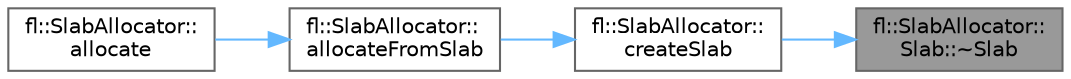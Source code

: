 digraph "fl::SlabAllocator::Slab::~Slab"
{
 // INTERACTIVE_SVG=YES
 // LATEX_PDF_SIZE
  bgcolor="transparent";
  edge [fontname=Helvetica,fontsize=10,labelfontname=Helvetica,labelfontsize=10];
  node [fontname=Helvetica,fontsize=10,shape=box,height=0.2,width=0.4];
  rankdir="RL";
  Node1 [id="Node000001",label="fl::SlabAllocator::\lSlab::~Slab",height=0.2,width=0.4,color="gray40", fillcolor="grey60", style="filled", fontcolor="black",tooltip=" "];
  Node1 -> Node2 [id="edge1_Node000001_Node000002",dir="back",color="steelblue1",style="solid",tooltip=" "];
  Node2 [id="Node000002",label="fl::SlabAllocator::\lcreateSlab",height=0.2,width=0.4,color="grey40", fillcolor="white", style="filled",URL="$d5/db8/classfl_1_1_slab_allocator_acb9ae4a203853cde8e453c26cbc932d6.html#acb9ae4a203853cde8e453c26cbc932d6",tooltip=" "];
  Node2 -> Node3 [id="edge2_Node000002_Node000003",dir="back",color="steelblue1",style="solid",tooltip=" "];
  Node3 [id="Node000003",label="fl::SlabAllocator::\lallocateFromSlab",height=0.2,width=0.4,color="grey40", fillcolor="white", style="filled",URL="$d5/db8/classfl_1_1_slab_allocator_a4e736ca7963991951f7b5ad59045c89c.html#a4e736ca7963991951f7b5ad59045c89c",tooltip=" "];
  Node3 -> Node4 [id="edge3_Node000003_Node000004",dir="back",color="steelblue1",style="solid",tooltip=" "];
  Node4 [id="Node000004",label="fl::SlabAllocator::\lallocate",height=0.2,width=0.4,color="grey40", fillcolor="white", style="filled",URL="$d5/db8/classfl_1_1_slab_allocator_a9dae83b1437a14e7e16213dcd24ffe61.html#a9dae83b1437a14e7e16213dcd24ffe61",tooltip=" "];
}
